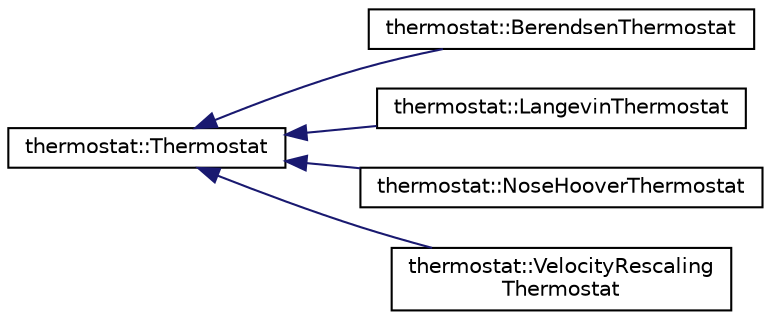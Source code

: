 digraph "Graphical Class Hierarchy"
{
 // LATEX_PDF_SIZE
  edge [fontname="Helvetica",fontsize="10",labelfontname="Helvetica",labelfontsize="10"];
  node [fontname="Helvetica",fontsize="10",shape=record];
  rankdir="LR";
  Node0 [label="thermostat::Thermostat",height=0.2,width=0.4,color="black", fillcolor="white", style="filled",URL="$classthermostat_1_1Thermostat.html",tooltip="Thermostat is a base class for all thermostats."];
  Node0 -> Node1 [dir="back",color="midnightblue",fontsize="10",style="solid",fontname="Helvetica"];
  Node1 [label="thermostat::BerendsenThermostat",height=0.2,width=0.4,color="black", fillcolor="white", style="filled",URL="$classthermostat_1_1BerendsenThermostat.html",tooltip="BerendsenThermostat is a class for the Berendsen thermostat."];
  Node0 -> Node2 [dir="back",color="midnightblue",fontsize="10",style="solid",fontname="Helvetica"];
  Node2 [label="thermostat::LangevinThermostat",height=0.2,width=0.4,color="black", fillcolor="white", style="filled",URL="$classthermostat_1_1LangevinThermostat.html",tooltip=" "];
  Node0 -> Node3 [dir="back",color="midnightblue",fontsize="10",style="solid",fontname="Helvetica"];
  Node3 [label="thermostat::NoseHooverThermostat",height=0.2,width=0.4,color="black", fillcolor="white", style="filled",URL="$classthermostat_1_1NoseHooverThermostat.html",tooltip="this class implements the Nose-Hoover thermostat"];
  Node0 -> Node4 [dir="back",color="midnightblue",fontsize="10",style="solid",fontname="Helvetica"];
  Node4 [label="thermostat::VelocityRescaling\lThermostat",height=0.2,width=0.4,color="black", fillcolor="white", style="filled",URL="$classthermostat_1_1VelocityRescalingThermostat.html",tooltip=" "];
}
